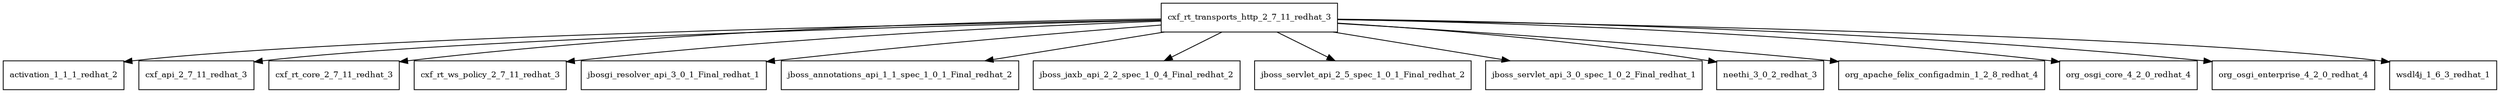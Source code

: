 digraph cxf_rt_transports_http_2_7_11_redhat_3_dependencies {
  node [shape = box, fontsize=10.0];
  cxf_rt_transports_http_2_7_11_redhat_3 -> activation_1_1_1_redhat_2;
  cxf_rt_transports_http_2_7_11_redhat_3 -> cxf_api_2_7_11_redhat_3;
  cxf_rt_transports_http_2_7_11_redhat_3 -> cxf_rt_core_2_7_11_redhat_3;
  cxf_rt_transports_http_2_7_11_redhat_3 -> cxf_rt_ws_policy_2_7_11_redhat_3;
  cxf_rt_transports_http_2_7_11_redhat_3 -> jbosgi_resolver_api_3_0_1_Final_redhat_1;
  cxf_rt_transports_http_2_7_11_redhat_3 -> jboss_annotations_api_1_1_spec_1_0_1_Final_redhat_2;
  cxf_rt_transports_http_2_7_11_redhat_3 -> jboss_jaxb_api_2_2_spec_1_0_4_Final_redhat_2;
  cxf_rt_transports_http_2_7_11_redhat_3 -> jboss_servlet_api_2_5_spec_1_0_1_Final_redhat_2;
  cxf_rt_transports_http_2_7_11_redhat_3 -> jboss_servlet_api_3_0_spec_1_0_2_Final_redhat_1;
  cxf_rt_transports_http_2_7_11_redhat_3 -> neethi_3_0_2_redhat_3;
  cxf_rt_transports_http_2_7_11_redhat_3 -> org_apache_felix_configadmin_1_2_8_redhat_4;
  cxf_rt_transports_http_2_7_11_redhat_3 -> org_osgi_core_4_2_0_redhat_4;
  cxf_rt_transports_http_2_7_11_redhat_3 -> org_osgi_enterprise_4_2_0_redhat_4;
  cxf_rt_transports_http_2_7_11_redhat_3 -> wsdl4j_1_6_3_redhat_1;
}
